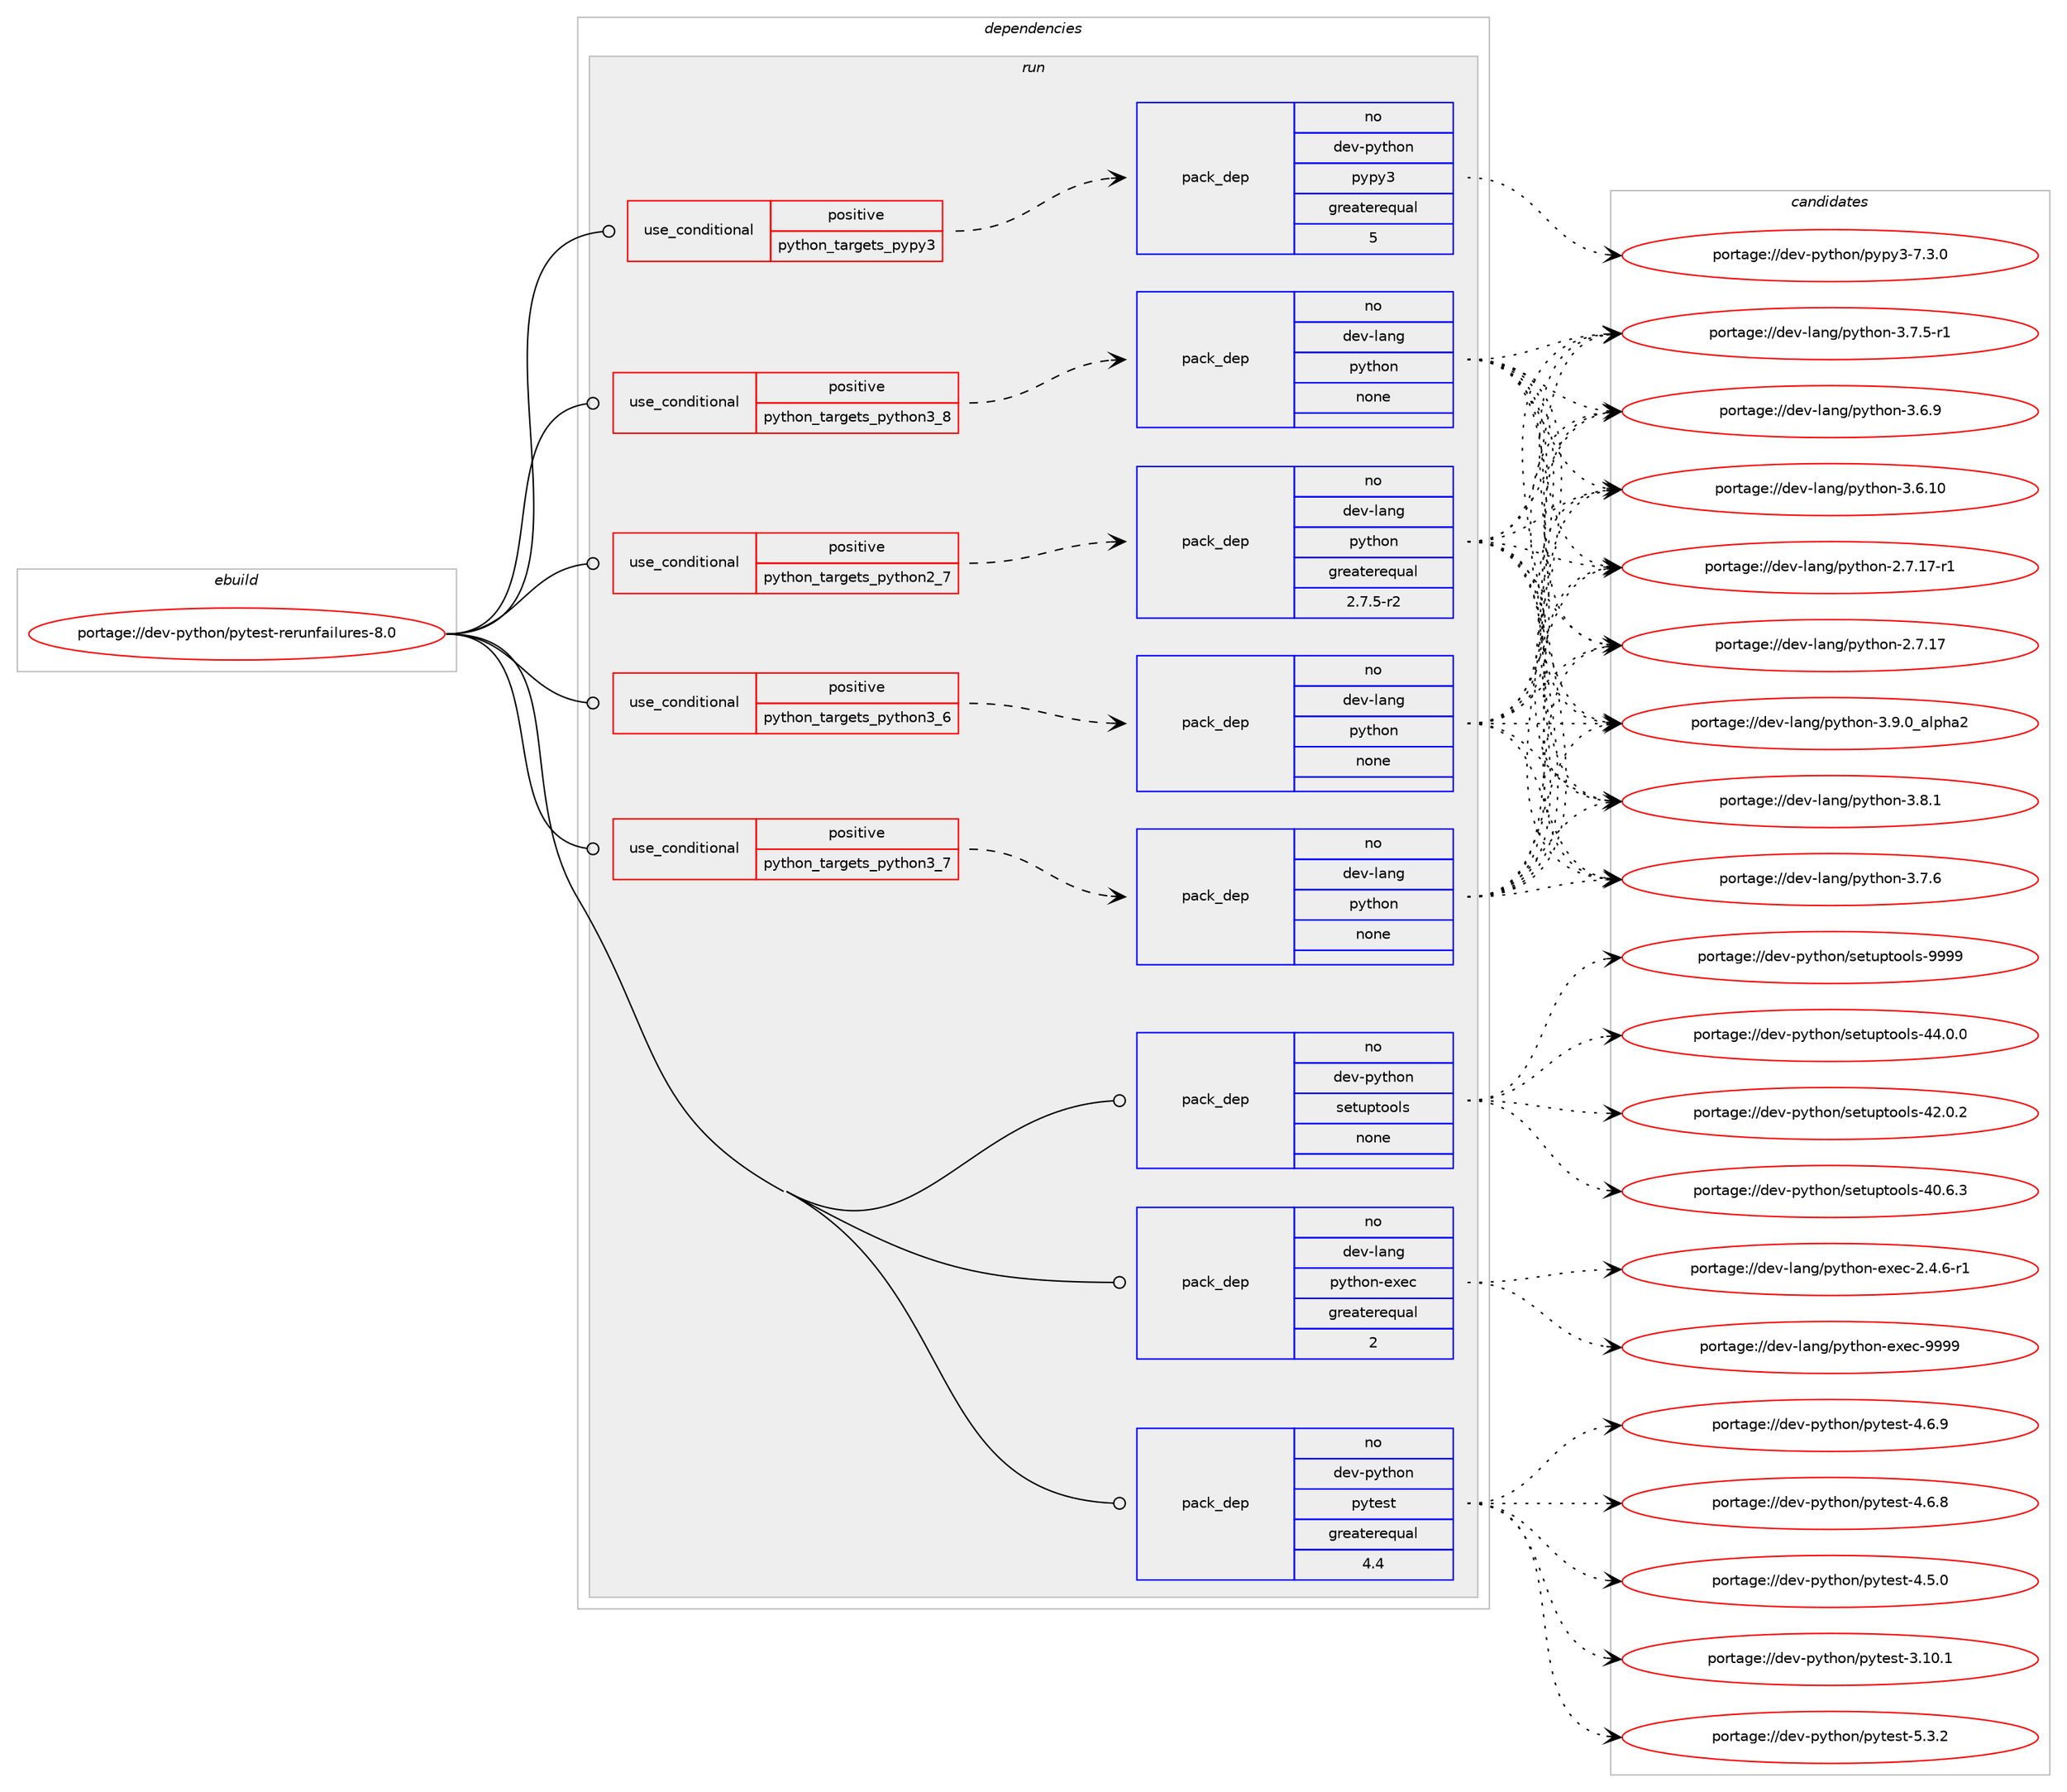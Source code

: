 digraph prolog {

# *************
# Graph options
# *************

newrank=true;
concentrate=true;
compound=true;
graph [rankdir=LR,fontname=Helvetica,fontsize=10,ranksep=1.5];#, ranksep=2.5, nodesep=0.2];
edge  [arrowhead=vee];
node  [fontname=Helvetica,fontsize=10];

# **********
# The ebuild
# **********

subgraph cluster_leftcol {
color=gray;
rank=same;
label=<<i>ebuild</i>>;
id [label="portage://dev-python/pytest-rerunfailures-8.0", color=red, width=4, href="../dev-python/pytest-rerunfailures-8.0.svg"];
}

# ****************
# The dependencies
# ****************

subgraph cluster_midcol {
color=gray;
label=<<i>dependencies</i>>;
subgraph cluster_compile {
fillcolor="#eeeeee";
style=filled;
label=<<i>compile</i>>;
}
subgraph cluster_compileandrun {
fillcolor="#eeeeee";
style=filled;
label=<<i>compile and run</i>>;
}
subgraph cluster_run {
fillcolor="#eeeeee";
style=filled;
label=<<i>run</i>>;
subgraph cond108171 {
dependency433814 [label=<<TABLE BORDER="0" CELLBORDER="1" CELLSPACING="0" CELLPADDING="4"><TR><TD ROWSPAN="3" CELLPADDING="10">use_conditional</TD></TR><TR><TD>positive</TD></TR><TR><TD>python_targets_pypy3</TD></TR></TABLE>>, shape=none, color=red];
subgraph pack320722 {
dependency433815 [label=<<TABLE BORDER="0" CELLBORDER="1" CELLSPACING="0" CELLPADDING="4" WIDTH="220"><TR><TD ROWSPAN="6" CELLPADDING="30">pack_dep</TD></TR><TR><TD WIDTH="110">no</TD></TR><TR><TD>dev-python</TD></TR><TR><TD>pypy3</TD></TR><TR><TD>greaterequal</TD></TR><TR><TD>5</TD></TR></TABLE>>, shape=none, color=blue];
}
dependency433814:e -> dependency433815:w [weight=20,style="dashed",arrowhead="vee"];
}
id:e -> dependency433814:w [weight=20,style="solid",arrowhead="odot"];
subgraph cond108172 {
dependency433816 [label=<<TABLE BORDER="0" CELLBORDER="1" CELLSPACING="0" CELLPADDING="4"><TR><TD ROWSPAN="3" CELLPADDING="10">use_conditional</TD></TR><TR><TD>positive</TD></TR><TR><TD>python_targets_python2_7</TD></TR></TABLE>>, shape=none, color=red];
subgraph pack320723 {
dependency433817 [label=<<TABLE BORDER="0" CELLBORDER="1" CELLSPACING="0" CELLPADDING="4" WIDTH="220"><TR><TD ROWSPAN="6" CELLPADDING="30">pack_dep</TD></TR><TR><TD WIDTH="110">no</TD></TR><TR><TD>dev-lang</TD></TR><TR><TD>python</TD></TR><TR><TD>greaterequal</TD></TR><TR><TD>2.7.5-r2</TD></TR></TABLE>>, shape=none, color=blue];
}
dependency433816:e -> dependency433817:w [weight=20,style="dashed",arrowhead="vee"];
}
id:e -> dependency433816:w [weight=20,style="solid",arrowhead="odot"];
subgraph cond108173 {
dependency433818 [label=<<TABLE BORDER="0" CELLBORDER="1" CELLSPACING="0" CELLPADDING="4"><TR><TD ROWSPAN="3" CELLPADDING="10">use_conditional</TD></TR><TR><TD>positive</TD></TR><TR><TD>python_targets_python3_6</TD></TR></TABLE>>, shape=none, color=red];
subgraph pack320724 {
dependency433819 [label=<<TABLE BORDER="0" CELLBORDER="1" CELLSPACING="0" CELLPADDING="4" WIDTH="220"><TR><TD ROWSPAN="6" CELLPADDING="30">pack_dep</TD></TR><TR><TD WIDTH="110">no</TD></TR><TR><TD>dev-lang</TD></TR><TR><TD>python</TD></TR><TR><TD>none</TD></TR><TR><TD></TD></TR></TABLE>>, shape=none, color=blue];
}
dependency433818:e -> dependency433819:w [weight=20,style="dashed",arrowhead="vee"];
}
id:e -> dependency433818:w [weight=20,style="solid",arrowhead="odot"];
subgraph cond108174 {
dependency433820 [label=<<TABLE BORDER="0" CELLBORDER="1" CELLSPACING="0" CELLPADDING="4"><TR><TD ROWSPAN="3" CELLPADDING="10">use_conditional</TD></TR><TR><TD>positive</TD></TR><TR><TD>python_targets_python3_7</TD></TR></TABLE>>, shape=none, color=red];
subgraph pack320725 {
dependency433821 [label=<<TABLE BORDER="0" CELLBORDER="1" CELLSPACING="0" CELLPADDING="4" WIDTH="220"><TR><TD ROWSPAN="6" CELLPADDING="30">pack_dep</TD></TR><TR><TD WIDTH="110">no</TD></TR><TR><TD>dev-lang</TD></TR><TR><TD>python</TD></TR><TR><TD>none</TD></TR><TR><TD></TD></TR></TABLE>>, shape=none, color=blue];
}
dependency433820:e -> dependency433821:w [weight=20,style="dashed",arrowhead="vee"];
}
id:e -> dependency433820:w [weight=20,style="solid",arrowhead="odot"];
subgraph cond108175 {
dependency433822 [label=<<TABLE BORDER="0" CELLBORDER="1" CELLSPACING="0" CELLPADDING="4"><TR><TD ROWSPAN="3" CELLPADDING="10">use_conditional</TD></TR><TR><TD>positive</TD></TR><TR><TD>python_targets_python3_8</TD></TR></TABLE>>, shape=none, color=red];
subgraph pack320726 {
dependency433823 [label=<<TABLE BORDER="0" CELLBORDER="1" CELLSPACING="0" CELLPADDING="4" WIDTH="220"><TR><TD ROWSPAN="6" CELLPADDING="30">pack_dep</TD></TR><TR><TD WIDTH="110">no</TD></TR><TR><TD>dev-lang</TD></TR><TR><TD>python</TD></TR><TR><TD>none</TD></TR><TR><TD></TD></TR></TABLE>>, shape=none, color=blue];
}
dependency433822:e -> dependency433823:w [weight=20,style="dashed",arrowhead="vee"];
}
id:e -> dependency433822:w [weight=20,style="solid",arrowhead="odot"];
subgraph pack320727 {
dependency433824 [label=<<TABLE BORDER="0" CELLBORDER="1" CELLSPACING="0" CELLPADDING="4" WIDTH="220"><TR><TD ROWSPAN="6" CELLPADDING="30">pack_dep</TD></TR><TR><TD WIDTH="110">no</TD></TR><TR><TD>dev-lang</TD></TR><TR><TD>python-exec</TD></TR><TR><TD>greaterequal</TD></TR><TR><TD>2</TD></TR></TABLE>>, shape=none, color=blue];
}
id:e -> dependency433824:w [weight=20,style="solid",arrowhead="odot"];
subgraph pack320728 {
dependency433825 [label=<<TABLE BORDER="0" CELLBORDER="1" CELLSPACING="0" CELLPADDING="4" WIDTH="220"><TR><TD ROWSPAN="6" CELLPADDING="30">pack_dep</TD></TR><TR><TD WIDTH="110">no</TD></TR><TR><TD>dev-python</TD></TR><TR><TD>pytest</TD></TR><TR><TD>greaterequal</TD></TR><TR><TD>4.4</TD></TR></TABLE>>, shape=none, color=blue];
}
id:e -> dependency433825:w [weight=20,style="solid",arrowhead="odot"];
subgraph pack320729 {
dependency433826 [label=<<TABLE BORDER="0" CELLBORDER="1" CELLSPACING="0" CELLPADDING="4" WIDTH="220"><TR><TD ROWSPAN="6" CELLPADDING="30">pack_dep</TD></TR><TR><TD WIDTH="110">no</TD></TR><TR><TD>dev-python</TD></TR><TR><TD>setuptools</TD></TR><TR><TD>none</TD></TR><TR><TD></TD></TR></TABLE>>, shape=none, color=blue];
}
id:e -> dependency433826:w [weight=20,style="solid",arrowhead="odot"];
}
}

# **************
# The candidates
# **************

subgraph cluster_choices {
rank=same;
color=gray;
label=<<i>candidates</i>>;

subgraph choice320722 {
color=black;
nodesep=1;
choice100101118451121211161041111104711212111212151455546514648 [label="portage://dev-python/pypy3-7.3.0", color=red, width=4,href="../dev-python/pypy3-7.3.0.svg"];
dependency433815:e -> choice100101118451121211161041111104711212111212151455546514648:w [style=dotted,weight="100"];
}
subgraph choice320723 {
color=black;
nodesep=1;
choice10010111845108971101034711212111610411111045514657464895971081121049750 [label="portage://dev-lang/python-3.9.0_alpha2", color=red, width=4,href="../dev-lang/python-3.9.0_alpha2.svg"];
choice100101118451089711010347112121116104111110455146564649 [label="portage://dev-lang/python-3.8.1", color=red, width=4,href="../dev-lang/python-3.8.1.svg"];
choice100101118451089711010347112121116104111110455146554654 [label="portage://dev-lang/python-3.7.6", color=red, width=4,href="../dev-lang/python-3.7.6.svg"];
choice1001011184510897110103471121211161041111104551465546534511449 [label="portage://dev-lang/python-3.7.5-r1", color=red, width=4,href="../dev-lang/python-3.7.5-r1.svg"];
choice100101118451089711010347112121116104111110455146544657 [label="portage://dev-lang/python-3.6.9", color=red, width=4,href="../dev-lang/python-3.6.9.svg"];
choice10010111845108971101034711212111610411111045514654464948 [label="portage://dev-lang/python-3.6.10", color=red, width=4,href="../dev-lang/python-3.6.10.svg"];
choice100101118451089711010347112121116104111110455046554649554511449 [label="portage://dev-lang/python-2.7.17-r1", color=red, width=4,href="../dev-lang/python-2.7.17-r1.svg"];
choice10010111845108971101034711212111610411111045504655464955 [label="portage://dev-lang/python-2.7.17", color=red, width=4,href="../dev-lang/python-2.7.17.svg"];
dependency433817:e -> choice10010111845108971101034711212111610411111045514657464895971081121049750:w [style=dotted,weight="100"];
dependency433817:e -> choice100101118451089711010347112121116104111110455146564649:w [style=dotted,weight="100"];
dependency433817:e -> choice100101118451089711010347112121116104111110455146554654:w [style=dotted,weight="100"];
dependency433817:e -> choice1001011184510897110103471121211161041111104551465546534511449:w [style=dotted,weight="100"];
dependency433817:e -> choice100101118451089711010347112121116104111110455146544657:w [style=dotted,weight="100"];
dependency433817:e -> choice10010111845108971101034711212111610411111045514654464948:w [style=dotted,weight="100"];
dependency433817:e -> choice100101118451089711010347112121116104111110455046554649554511449:w [style=dotted,weight="100"];
dependency433817:e -> choice10010111845108971101034711212111610411111045504655464955:w [style=dotted,weight="100"];
}
subgraph choice320724 {
color=black;
nodesep=1;
choice10010111845108971101034711212111610411111045514657464895971081121049750 [label="portage://dev-lang/python-3.9.0_alpha2", color=red, width=4,href="../dev-lang/python-3.9.0_alpha2.svg"];
choice100101118451089711010347112121116104111110455146564649 [label="portage://dev-lang/python-3.8.1", color=red, width=4,href="../dev-lang/python-3.8.1.svg"];
choice100101118451089711010347112121116104111110455146554654 [label="portage://dev-lang/python-3.7.6", color=red, width=4,href="../dev-lang/python-3.7.6.svg"];
choice1001011184510897110103471121211161041111104551465546534511449 [label="portage://dev-lang/python-3.7.5-r1", color=red, width=4,href="../dev-lang/python-3.7.5-r1.svg"];
choice100101118451089711010347112121116104111110455146544657 [label="portage://dev-lang/python-3.6.9", color=red, width=4,href="../dev-lang/python-3.6.9.svg"];
choice10010111845108971101034711212111610411111045514654464948 [label="portage://dev-lang/python-3.6.10", color=red, width=4,href="../dev-lang/python-3.6.10.svg"];
choice100101118451089711010347112121116104111110455046554649554511449 [label="portage://dev-lang/python-2.7.17-r1", color=red, width=4,href="../dev-lang/python-2.7.17-r1.svg"];
choice10010111845108971101034711212111610411111045504655464955 [label="portage://dev-lang/python-2.7.17", color=red, width=4,href="../dev-lang/python-2.7.17.svg"];
dependency433819:e -> choice10010111845108971101034711212111610411111045514657464895971081121049750:w [style=dotted,weight="100"];
dependency433819:e -> choice100101118451089711010347112121116104111110455146564649:w [style=dotted,weight="100"];
dependency433819:e -> choice100101118451089711010347112121116104111110455146554654:w [style=dotted,weight="100"];
dependency433819:e -> choice1001011184510897110103471121211161041111104551465546534511449:w [style=dotted,weight="100"];
dependency433819:e -> choice100101118451089711010347112121116104111110455146544657:w [style=dotted,weight="100"];
dependency433819:e -> choice10010111845108971101034711212111610411111045514654464948:w [style=dotted,weight="100"];
dependency433819:e -> choice100101118451089711010347112121116104111110455046554649554511449:w [style=dotted,weight="100"];
dependency433819:e -> choice10010111845108971101034711212111610411111045504655464955:w [style=dotted,weight="100"];
}
subgraph choice320725 {
color=black;
nodesep=1;
choice10010111845108971101034711212111610411111045514657464895971081121049750 [label="portage://dev-lang/python-3.9.0_alpha2", color=red, width=4,href="../dev-lang/python-3.9.0_alpha2.svg"];
choice100101118451089711010347112121116104111110455146564649 [label="portage://dev-lang/python-3.8.1", color=red, width=4,href="../dev-lang/python-3.8.1.svg"];
choice100101118451089711010347112121116104111110455146554654 [label="portage://dev-lang/python-3.7.6", color=red, width=4,href="../dev-lang/python-3.7.6.svg"];
choice1001011184510897110103471121211161041111104551465546534511449 [label="portage://dev-lang/python-3.7.5-r1", color=red, width=4,href="../dev-lang/python-3.7.5-r1.svg"];
choice100101118451089711010347112121116104111110455146544657 [label="portage://dev-lang/python-3.6.9", color=red, width=4,href="../dev-lang/python-3.6.9.svg"];
choice10010111845108971101034711212111610411111045514654464948 [label="portage://dev-lang/python-3.6.10", color=red, width=4,href="../dev-lang/python-3.6.10.svg"];
choice100101118451089711010347112121116104111110455046554649554511449 [label="portage://dev-lang/python-2.7.17-r1", color=red, width=4,href="../dev-lang/python-2.7.17-r1.svg"];
choice10010111845108971101034711212111610411111045504655464955 [label="portage://dev-lang/python-2.7.17", color=red, width=4,href="../dev-lang/python-2.7.17.svg"];
dependency433821:e -> choice10010111845108971101034711212111610411111045514657464895971081121049750:w [style=dotted,weight="100"];
dependency433821:e -> choice100101118451089711010347112121116104111110455146564649:w [style=dotted,weight="100"];
dependency433821:e -> choice100101118451089711010347112121116104111110455146554654:w [style=dotted,weight="100"];
dependency433821:e -> choice1001011184510897110103471121211161041111104551465546534511449:w [style=dotted,weight="100"];
dependency433821:e -> choice100101118451089711010347112121116104111110455146544657:w [style=dotted,weight="100"];
dependency433821:e -> choice10010111845108971101034711212111610411111045514654464948:w [style=dotted,weight="100"];
dependency433821:e -> choice100101118451089711010347112121116104111110455046554649554511449:w [style=dotted,weight="100"];
dependency433821:e -> choice10010111845108971101034711212111610411111045504655464955:w [style=dotted,weight="100"];
}
subgraph choice320726 {
color=black;
nodesep=1;
choice10010111845108971101034711212111610411111045514657464895971081121049750 [label="portage://dev-lang/python-3.9.0_alpha2", color=red, width=4,href="../dev-lang/python-3.9.0_alpha2.svg"];
choice100101118451089711010347112121116104111110455146564649 [label="portage://dev-lang/python-3.8.1", color=red, width=4,href="../dev-lang/python-3.8.1.svg"];
choice100101118451089711010347112121116104111110455146554654 [label="portage://dev-lang/python-3.7.6", color=red, width=4,href="../dev-lang/python-3.7.6.svg"];
choice1001011184510897110103471121211161041111104551465546534511449 [label="portage://dev-lang/python-3.7.5-r1", color=red, width=4,href="../dev-lang/python-3.7.5-r1.svg"];
choice100101118451089711010347112121116104111110455146544657 [label="portage://dev-lang/python-3.6.9", color=red, width=4,href="../dev-lang/python-3.6.9.svg"];
choice10010111845108971101034711212111610411111045514654464948 [label="portage://dev-lang/python-3.6.10", color=red, width=4,href="../dev-lang/python-3.6.10.svg"];
choice100101118451089711010347112121116104111110455046554649554511449 [label="portage://dev-lang/python-2.7.17-r1", color=red, width=4,href="../dev-lang/python-2.7.17-r1.svg"];
choice10010111845108971101034711212111610411111045504655464955 [label="portage://dev-lang/python-2.7.17", color=red, width=4,href="../dev-lang/python-2.7.17.svg"];
dependency433823:e -> choice10010111845108971101034711212111610411111045514657464895971081121049750:w [style=dotted,weight="100"];
dependency433823:e -> choice100101118451089711010347112121116104111110455146564649:w [style=dotted,weight="100"];
dependency433823:e -> choice100101118451089711010347112121116104111110455146554654:w [style=dotted,weight="100"];
dependency433823:e -> choice1001011184510897110103471121211161041111104551465546534511449:w [style=dotted,weight="100"];
dependency433823:e -> choice100101118451089711010347112121116104111110455146544657:w [style=dotted,weight="100"];
dependency433823:e -> choice10010111845108971101034711212111610411111045514654464948:w [style=dotted,weight="100"];
dependency433823:e -> choice100101118451089711010347112121116104111110455046554649554511449:w [style=dotted,weight="100"];
dependency433823:e -> choice10010111845108971101034711212111610411111045504655464955:w [style=dotted,weight="100"];
}
subgraph choice320727 {
color=black;
nodesep=1;
choice10010111845108971101034711212111610411111045101120101994557575757 [label="portage://dev-lang/python-exec-9999", color=red, width=4,href="../dev-lang/python-exec-9999.svg"];
choice10010111845108971101034711212111610411111045101120101994550465246544511449 [label="portage://dev-lang/python-exec-2.4.6-r1", color=red, width=4,href="../dev-lang/python-exec-2.4.6-r1.svg"];
dependency433824:e -> choice10010111845108971101034711212111610411111045101120101994557575757:w [style=dotted,weight="100"];
dependency433824:e -> choice10010111845108971101034711212111610411111045101120101994550465246544511449:w [style=dotted,weight="100"];
}
subgraph choice320728 {
color=black;
nodesep=1;
choice1001011184511212111610411111047112121116101115116455346514650 [label="portage://dev-python/pytest-5.3.2", color=red, width=4,href="../dev-python/pytest-5.3.2.svg"];
choice1001011184511212111610411111047112121116101115116455246544657 [label="portage://dev-python/pytest-4.6.9", color=red, width=4,href="../dev-python/pytest-4.6.9.svg"];
choice1001011184511212111610411111047112121116101115116455246544656 [label="portage://dev-python/pytest-4.6.8", color=red, width=4,href="../dev-python/pytest-4.6.8.svg"];
choice1001011184511212111610411111047112121116101115116455246534648 [label="portage://dev-python/pytest-4.5.0", color=red, width=4,href="../dev-python/pytest-4.5.0.svg"];
choice100101118451121211161041111104711212111610111511645514649484649 [label="portage://dev-python/pytest-3.10.1", color=red, width=4,href="../dev-python/pytest-3.10.1.svg"];
dependency433825:e -> choice1001011184511212111610411111047112121116101115116455346514650:w [style=dotted,weight="100"];
dependency433825:e -> choice1001011184511212111610411111047112121116101115116455246544657:w [style=dotted,weight="100"];
dependency433825:e -> choice1001011184511212111610411111047112121116101115116455246544656:w [style=dotted,weight="100"];
dependency433825:e -> choice1001011184511212111610411111047112121116101115116455246534648:w [style=dotted,weight="100"];
dependency433825:e -> choice100101118451121211161041111104711212111610111511645514649484649:w [style=dotted,weight="100"];
}
subgraph choice320729 {
color=black;
nodesep=1;
choice10010111845112121116104111110471151011161171121161111111081154557575757 [label="portage://dev-python/setuptools-9999", color=red, width=4,href="../dev-python/setuptools-9999.svg"];
choice100101118451121211161041111104711510111611711211611111110811545525246484648 [label="portage://dev-python/setuptools-44.0.0", color=red, width=4,href="../dev-python/setuptools-44.0.0.svg"];
choice100101118451121211161041111104711510111611711211611111110811545525046484650 [label="portage://dev-python/setuptools-42.0.2", color=red, width=4,href="../dev-python/setuptools-42.0.2.svg"];
choice100101118451121211161041111104711510111611711211611111110811545524846544651 [label="portage://dev-python/setuptools-40.6.3", color=red, width=4,href="../dev-python/setuptools-40.6.3.svg"];
dependency433826:e -> choice10010111845112121116104111110471151011161171121161111111081154557575757:w [style=dotted,weight="100"];
dependency433826:e -> choice100101118451121211161041111104711510111611711211611111110811545525246484648:w [style=dotted,weight="100"];
dependency433826:e -> choice100101118451121211161041111104711510111611711211611111110811545525046484650:w [style=dotted,weight="100"];
dependency433826:e -> choice100101118451121211161041111104711510111611711211611111110811545524846544651:w [style=dotted,weight="100"];
}
}

}
